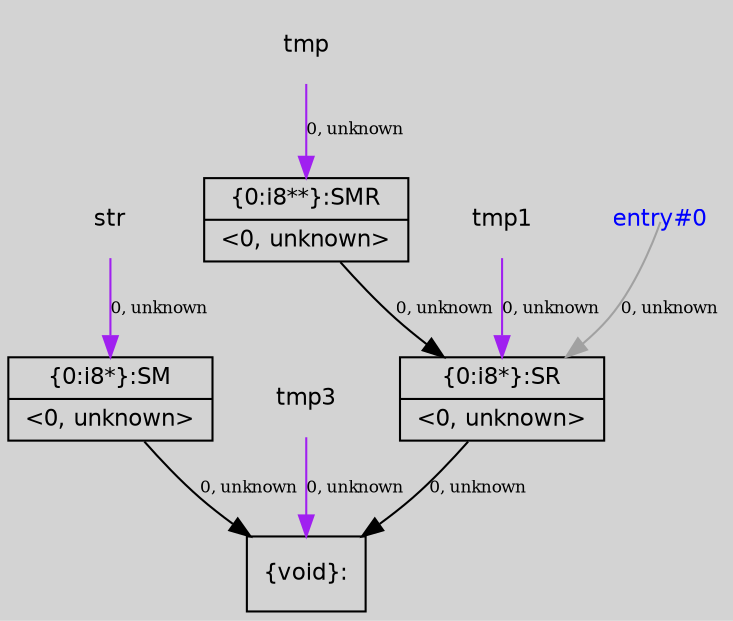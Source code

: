 digraph unnamed {
	graph [center=true, ratio=true, bgcolor=lightgray, fontname=Helvetica];
	node  [fontname=Helvetica, fontsize=11];

	Node0x3028000 [shape=record,label="{\{0:i8*\}:SR|{<s0>\<0, unknown\>}}"];
	Node0x3028170 [shape=record,label="{\{0:i8**\}:SMR|{<s0>\<0, unknown\>}}"];
	Node0x3028660 [shape=record,label="{\{0:i8*\}:SM|{<s0>\<0, unknown\>}}"];
	Node0x302ac80 [shape=record,label="{\{void\}:}"];
	Node0x3018cf8[ shape=plaintext, label ="tmp1"];
	Node0x3018cf8 -> Node0x3028000[arrowtail=tee,label="0, unknown",fontsize=8,color=purple];
	Node0x3019418[ shape=plaintext, label ="str"];
	Node0x3019418 -> Node0x3028660[arrowtail=tee,label="0, unknown",fontsize=8,color=purple];
	Node0x3018d58[ shape=plaintext, label ="tmp"];
	Node0x3018d58 -> Node0x3028170[arrowtail=tee,label="0, unknown",fontsize=8,color=purple];
	Node0x3019638[ shape=plaintext, label ="tmp3"];
	Node0x3019638 -> Node0x302ac80[arrowtail=tee,label="0, unknown",fontsize=8,color=purple];
	Node0x3018b50[ shape=plaintext,fontcolor=blue, label ="entry#0"];
	Node0x3018b50 -> Node0x3028000[tailclip=false,color=gray63,label="0, unknown",fontsize=8];
	Node0x3028000 -> Node0x302ac80[arrowtail=tee,label="0, unknown",fontsize=8];
	Node0x3028170 -> Node0x3028000[arrowtail=tee,label="0, unknown",fontsize=8];
	Node0x3028660 -> Node0x302ac80[arrowtail=tee,label="0, unknown",fontsize=8];
}
